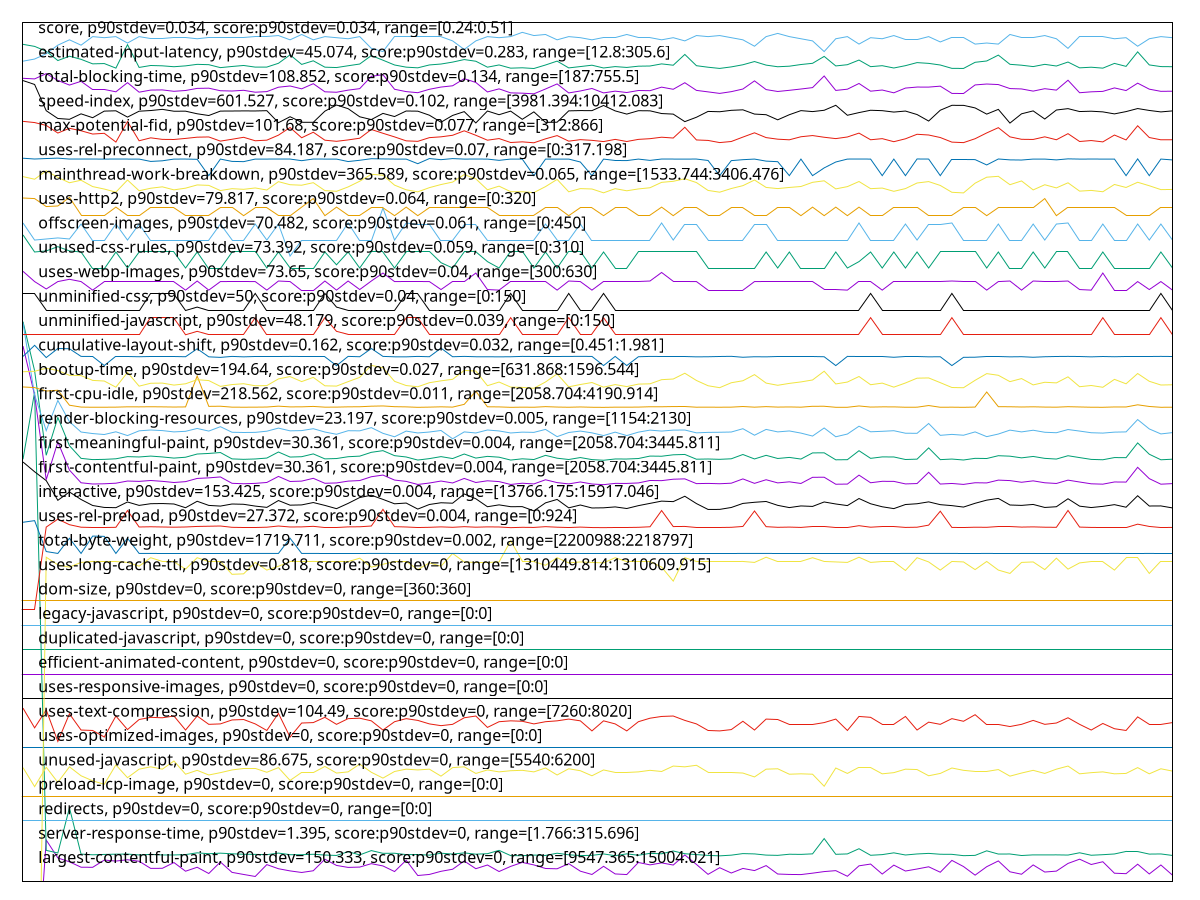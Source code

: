 reset

$largestContentfulPaintP90Stdev150333ScoreP90Stdev0Range954736515004021 <<EOF
0 -0.3502350740587836
1 -5.342064093747572
2 1.6982373022733626
3 0.9662539719505538
4 0.8070791983846348
5 0.585886645550012
6 0.5812450694139706
7 0.8780117713467241
8 0.837013009960522
9 0.8909017411555169
10 0.8300722569865506
11 0.5365175644466156
12 0.5405488652491428
13 0.7758693565659378
14 0.4210529552550746
15 0.5833790977472653
16 0.3274053666812833
17 0.8001281236291291
18 0.3741978730678852
19 0.28865094766856103
20 0.20601476466337232
21 0.6924461377183668
22 0.5233321336412651
23 0.43423838606042864
24 0.36980401968879306
25 0.4404946758960584
26 0.9137444888137587
27 0.6586094024978664
28 0.577453104920906
29 0.5912210712718959
30 0.7306747909839224
31 0.6372497658245742
32 0.4075436785539175
33 0.8711110152762345
34 0.2450865784584373
35 0.2892850921218937
36 0.41750548796222375
37 0.5021976408277986
38 0.8399250425773346
39 0.5246733201300451
40 0.6759732194926826
41 0.4083571639614867
42 0.6191382647794974
43 0.7818663116403854
44 0.6792871564781997
45 0.5334261908755416
46 0.5206691140040647
47 0.7316166535493949
48 0.42335729298376634
49 0.2875005851159891
50 0.62253413090599
51 0.3098757560704932
52 0.28463125887027374
53 0.7798374364565248
54 0.6809128370706716
55 0.7627581135653969
56 0.6745017205119517
57 1.087780047351174
58 0.6986082412974461
59 0.29342928741000307
60 0.5652944333341878
61 0.34756316091656814
62 0.5353847489226631
63 0.4473586606198161
64 0.6520421689933613
65 0.3064166690320711
66 0.2890162742239255
67 0.2837893885634628
68 0.3415555615049115
69 0.4061953958403173
70 0.44516850759940496
71 0.2143786332670956
72 0.6421022933708329
73 0.7144702390782633
74 0.3054197784687638
75 0.6712516495497063
76 0.42881293512759555
77 0.5122168651459162
78 0.602897586638445
79 0.3797564104714404
80 0.8647205422805939
81 0.6128806847211798
82 0.26033959112842453
83 0.6065031139524635
84 0.8427499851624383
85 0.39784959035429424
86 0.29784120390679547
87 0.6789446023533685
88 0.38771037532578134
89 0.4253397201506921
90 0.7402598553660305
91 0.9143786332670949
92 0.6966232336851235
93 0.8096396453177732
94 0.33969344760405207
95 0.32074201158619786
96 0.709010016643866
97 0.30934553905504103
98 0.6768757302660369
99 0.2586377873971024
EOF

$serverResponseTimeP90Stdev1395ScoreP90Stdev0Range1766315696 <<EOF
0 17.301465675255063
1 20.050505965761708
2 1.2754238284627353
3 1.1684205429707761
4 3.0169507176206114
5 1.1230288777451147
6 1.0939782120006916
7 1.1088061559744076
8 1.1193975445270619
9 1.122968355524814
10 1.088047034411205
11 1.1115296558879473
12 1.0870181566660901
13 1.0873812899878954
14 1.1026934117240184
15 1.1748358983226697
16 1.1374331661767247
17 1.1610368320940687
18 1.1353754106864946
19 1.115766211309009
20 1.1112270447864427
21 1.0994252118277708
22 1.1638208542279092
23 1.0991226007262664
24 1.0976700674390454
25 1.115766211309009
26 1.0833263012277363
27 1.067045823966799
28 1.2206512190904373
29 1.0902258343420368
30 1.2662244509770013
31 1.1543793878609716
32 1.1577686321978211
33 1.1017855784195052
34 1.106022133840567
35 1.080300190212692
36 1.1589185543835376
37 1.1233314888466193
38 1.172172920629431
39 1.1193975445270619
40 1.139248832785751
41 1.2761500951063458
42 1.060388379733702
43 1.0566965242953483
44 1.0830842123465327
45 1.0672273906277017
46 1.1580712432993254
47 1.0946439564240011
48 1.0623250907833304
49 1.0714034238284627
50 1.1299889330797162
51 1.055849213211136
52 1.1328334774338578
53 1.0754584125886217
54 1.1534110323361575
55 1.1351333218052913
56 1.2498834514957633
57 1.1374331661767247
58 1.1022092339616114
59 1.0698903683209404
60 1.0507653467058617
61 1.0793318346878782
62 1.1431827771053085
63 1.1303520664015214
64 1.0815106346187098
65 1.0706166349645512
66 1.1169766557150267
67 1.1104402559225313
68 1.1324703441120523
69 1.758391146463773
70 1.114192633581186
71 1.1296863219782118
72 1.3432087151997232
73 1.074247968182604
74 1.1011803562164963
75 1.1740491094587582
76 1.0858077122600724
77 1.1281732664706898
78 1.1515348435068302
79 1.1164319557323186
80 1.1128611447345667
81 1.058391146463773
82 1.0703745460833476
83 1.2570250734912674
84 1.124360366591734
85 1.1271443887255748
86 1.0641407573923567
87 1.090710012104444
88 1.0904679232232404
89 1.09113366764655
90 1.0832052567871346
91 1.1768331315925988
92 1.0755794570292234
93 1.0984568563029566
94 1.1277496109285836
95 1.2306373854400827
96 1.2273086633235342
97 1.122907833304513
98 1.128960055334601
99 1.0672273906277017
EOF

$redirectsP90Stdev0ScoreP90Stdev0Range00 <<EOF
0 2.5
1 2.5
2 2.5
3 2.5
4 2.5
5 2.5
6 2.5
7 2.5
8 2.5
9 2.5
10 2.5
11 2.5
12 2.5
13 2.5
14 2.5
15 2.5
16 2.5
17 2.5
18 2.5
19 2.5
20 2.5
21 2.5
22 2.5
23 2.5
24 2.5
25 2.5
26 2.5
27 2.5
28 2.5
29 2.5
30 2.5
31 2.5
32 2.5
33 2.5
34 2.5
35 2.5
36 2.5
37 2.5
38 2.5
39 2.5
40 2.5
41 2.5
42 2.5
43 2.5
44 2.5
45 2.5
46 2.5
47 2.5
48 2.5
49 2.5
50 2.5
51 2.5
52 2.5
53 2.5
54 2.5
55 2.5
56 2.5
57 2.5
58 2.5
59 2.5
60 2.5
61 2.5
62 2.5
63 2.5
64 2.5
65 2.5
66 2.5
67 2.5
68 2.5
69 2.5
70 2.5
71 2.5
72 2.5
73 2.5
74 2.5
75 2.5
76 2.5
77 2.5
78 2.5
79 2.5
80 2.5
81 2.5
82 2.5
83 2.5
84 2.5
85 2.5
86 2.5
87 2.5
88 2.5
89 2.5
90 2.5
91 2.5
92 2.5
93 2.5
94 2.5
95 2.5
96 2.5
97 2.5
98 2.5
99 2.5
EOF

$preloadLcpImageP90Stdev0ScoreP90Stdev0Range00 <<EOF
0 3.5
1 3.5
2 3.5
3 3.5
4 3.5
5 3.5
6 3.5
7 3.5
8 3.5
9 3.5
10 3.5
11 3.5
12 3.5
13 3.5
14 3.5
15 3.5
16 3.5
17 3.5
18 3.5
19 3.5
20 3.5
21 3.5
22 3.5
23 3.5
24 3.5
25 3.5
26 3.5
27 3.5
28 3.5
29 3.5
30 3.5
31 3.5
32 3.5
33 3.5
34 3.5
35 3.5
36 3.5
37 3.5
38 3.5
39 3.5
40 3.5
41 3.5
42 3.5
43 3.5
44 3.5
45 3.5
46 3.5
47 3.5
48 3.5
49 3.5
50 3.5
51 3.5
52 3.5
53 3.5
54 3.5
55 3.5
56 3.5
57 3.5
58 3.5
59 3.5
60 3.5
61 3.5
62 3.5
63 3.5
64 3.5
65 3.5
66 3.5
67 3.5
68 3.5
69 3.5
70 3.5
71 3.5
72 3.5
73 3.5
74 3.5
75 3.5
76 3.5
77 3.5
78 3.5
79 3.5
80 3.5
81 3.5
82 3.5
83 3.5
84 3.5
85 3.5
86 3.5
87 3.5
88 3.5
89 3.5
90 3.5
91 3.5
92 3.5
93 3.5
94 3.5
95 3.5
96 3.5
97 3.5
98 3.5
99 3.5
EOF

$unusedJavascriptP90Stdev86675ScoreP90Stdev0Range55406200 <<EOF
0 4.665931818181818
1 3.8863863636363636
2 4.6818409090909086
3 4.061386363636364
4 4.697749999999999
5 4.331840909090909
6 4.125022727272727
7 3.9818409090909093
8 4.777295454545454
9 4.252295454545454
10 4.602295454545455
11 4.697749999999999
12 4.602295454545455
13 4.936386363636364
14 4.395477272727273
15 4.554568181818182
16 4.36365909090909
17 4.459113636363636
18 4.570477272727272
19 4.634113636363637
20 4.634113636363637
21 4.4750227272727265
22 4.665931818181818
23 4.1409318181818175
24 4.459113636363636
25 4.459113636363636
26 4.713659090909092
27 4.443204545454545
28 4.490931818181819
29 4.8091136363636355
30 4.4750227272727265
31 4.236386363636363
32 4.50684090909091
33 4.602295454545455
34 4.570477272727272
35 4.602295454545455
36 4.315931818181818
37 4.665931818181818
38 4.697749999999999
39 4.427295454545455
40 4.570477272727272
41 4.490931818181819
42 4.538659090909091
43 4.554568181818182
44 4.490931818181819
45 4.650022727272727
46 4.36365909090909
47 4.618204545454546
48 4.538659090909091
49 4.331840909090909
50 4.570477272727272
51 4.459113636363636
52 4.459113636363636
53 4.490931818181819
54 4.554568181818182
55 4.50684090909091
56 4.729568181818182
57 4.697749999999999
58 4.761386363636364
59 4.459113636363636
60 4.459113636363636
61 4.459113636363636
62 4.443204545454545
63 4.284113636363637
64 4.602295454545455
65 4.618204545454546
66 4.395477272727273
67 4.411386363636364
68 4.395477272727273
69 3.9022954545454542
70 4.650022727272727
71 4.427295454545455
72 4.650022727272727
73 4.650022727272727
74 4.411386363636364
75 4.459113636363636
76 4.602295454545455
77 4.586386363636363
78 4.331840909090909
79 4.427295454545455
80 4.650022727272727
81 4.554568181818182
82 4.52275
83 4.52275
84 4.586386363636363
85 4.315931818181818
86 4.443204545454545
87 4.554568181818182
88 4.427295454545455
89 4.602295454545455
90 4.729568181818182
91 4.411386363636364
92 4.459113636363636
93 4.490931818181819
94 4.411386363636364
95 4.427295454545455
96 4.665931818181818
97 4.411386363636364
98 4.618204545454546
99 4.52275
EOF

$usesOptimizedImagesP90Stdev0ScoreP90Stdev0Range00 <<EOF
0 5.5
1 5.5
2 5.5
3 5.5
4 5.5
5 5.5
6 5.5
7 5.5
8 5.5
9 5.5
10 5.5
11 5.5
12 5.5
13 5.5
14 5.5
15 5.5
16 5.5
17 5.5
18 5.5
19 5.5
20 5.5
21 5.5
22 5.5
23 5.5
24 5.5
25 5.5
26 5.5
27 5.5
28 5.5
29 5.5
30 5.5
31 5.5
32 5.5
33 5.5
34 5.5
35 5.5
36 5.5
37 5.5
38 5.5
39 5.5
40 5.5
41 5.5
42 5.5
43 5.5
44 5.5
45 5.5
46 5.5
47 5.5
48 5.5
49 5.5
50 5.5
51 5.5
52 5.5
53 5.5
54 5.5
55 5.5
56 5.5
57 5.5
58 5.5
59 5.5
60 5.5
61 5.5
62 5.5
63 5.5
64 5.5
65 5.5
66 5.5
67 5.5
68 5.5
69 5.5
70 5.5
71 5.5
72 5.5
73 5.5
74 5.5
75 5.5
76 5.5
77 5.5
78 5.5
79 5.5
80 5.5
81 5.5
82 5.5
83 5.5
84 5.5
85 5.5
86 5.5
87 5.5
88 5.5
89 5.5
90 5.5
91 5.5
92 5.5
93 5.5
94 5.5
95 5.5
96 5.5
97 5.5
98 5.5
99 5.5
EOF

$usesTextCompressionP90Stdev10449ScoreP90Stdev0Range72608020 <<EOF
0 7.102717948717949
1 6.29502564102564
2 7.030923076923077
3 5.738615384615384
4 6.8693846153846145
5 6.205282051282051
6 6.187333333333333
7 5.918102564102565
8 6.779641025641025
9 6.223230769230769
10 6.636051282051282
11 6.7257948717948715
12 6.707846153846154
13 6.779641025641025
14 6.205282051282051
15 6.779641025641025
16 6.438615384615385
17 6.456564102564103
18 6.618102564102564
19 6.636051282051282
20 6.456564102564103
21 6.187333333333333
22 6.887333333333332
23 5.918102564102565
24 6.492461538461539
25 6.510410256410257
26 6.7257948717948715
27 6.438615384615385
28 6.671948717948718
29 6.689897435897436
30 6.582205128205128
31 6.205282051282051
32 6.546307692307693
33 6.671948717948718
34 6.600153846153846
35 6.456564102564103
36 6.38476923076923
37 6.438615384615385
38 6.707846153846154
39 6.779641025641025
40 6.312974358974358
41 6.546307692307693
42 6.582205128205128
43 6.5642564102564105
44 6.456564102564103
45 6.546307692307693
46 6.582205128205128
47 6.654
48 6.582205128205128
49 6.169384615384615
50 6.582205128205128
51 6.456564102564103
52 6.169384615384615
53 6.546307692307693
54 6.689897435897436
55 6.761692307692307
56 6.779641025641025
57 6.600153846153846
58 6.456564102564103
59 6.187333333333333
60 6.169384615384615
61 6.223230769230769
62 6.5642564102564105
63 6.205282051282051
64 6.654
65 6.636051282051282
66 6.438615384615385
67 6.438615384615385
68 6.438615384615385
69 6.510410256410257
70 6.654
71 6.187333333333333
72 6.761692307692307
73 6.7257948717948715
74 6.438615384615385
75 6.438615384615385
76 6.761692307692307
77 6.205282051282051
78 6.528358974358975
79 6.438615384615385
80 6.671948717948718
81 6.5642564102564105
82 6.833487179487179
83 6.438615384615385
84 6.438615384615385
85 6.348871794871794
86 6.438615384615385
87 6.600153846153846
88 6.438615384615385
89 6.492461538461539
90 6.707846153846154
91 6.438615384615385
92 6.205282051282051
93 6.474512820512821
94 6.259128205128205
95 6.187333333333333
96 6.743743589743589
97 6.438615384615385
98 6.438615384615385
99 6.510410256410257
EOF

$usesResponsiveImagesP90Stdev0ScoreP90Stdev0Range00 <<EOF
0 7.5
1 7.5
2 7.5
3 7.5
4 7.5
5 7.5
6 7.5
7 7.5
8 7.5
9 7.5
10 7.5
11 7.5
12 7.5
13 7.5
14 7.5
15 7.5
16 7.5
17 7.5
18 7.5
19 7.5
20 7.5
21 7.5
22 7.5
23 7.5
24 7.5
25 7.5
26 7.5
27 7.5
28 7.5
29 7.5
30 7.5
31 7.5
32 7.5
33 7.5
34 7.5
35 7.5
36 7.5
37 7.5
38 7.5
39 7.5
40 7.5
41 7.5
42 7.5
43 7.5
44 7.5
45 7.5
46 7.5
47 7.5
48 7.5
49 7.5
50 7.5
51 7.5
52 7.5
53 7.5
54 7.5
55 7.5
56 7.5
57 7.5
58 7.5
59 7.5
60 7.5
61 7.5
62 7.5
63 7.5
64 7.5
65 7.5
66 7.5
67 7.5
68 7.5
69 7.5
70 7.5
71 7.5
72 7.5
73 7.5
74 7.5
75 7.5
76 7.5
77 7.5
78 7.5
79 7.5
80 7.5
81 7.5
82 7.5
83 7.5
84 7.5
85 7.5
86 7.5
87 7.5
88 7.5
89 7.5
90 7.5
91 7.5
92 7.5
93 7.5
94 7.5
95 7.5
96 7.5
97 7.5
98 7.5
99 7.5
EOF

$efficientAnimatedContentP90Stdev0ScoreP90Stdev0Range00 <<EOF
0 8.5
1 8.5
2 8.5
3 8.5
4 8.5
5 8.5
6 8.5
7 8.5
8 8.5
9 8.5
10 8.5
11 8.5
12 8.5
13 8.5
14 8.5
15 8.5
16 8.5
17 8.5
18 8.5
19 8.5
20 8.5
21 8.5
22 8.5
23 8.5
24 8.5
25 8.5
26 8.5
27 8.5
28 8.5
29 8.5
30 8.5
31 8.5
32 8.5
33 8.5
34 8.5
35 8.5
36 8.5
37 8.5
38 8.5
39 8.5
40 8.5
41 8.5
42 8.5
43 8.5
44 8.5
45 8.5
46 8.5
47 8.5
48 8.5
49 8.5
50 8.5
51 8.5
52 8.5
53 8.5
54 8.5
55 8.5
56 8.5
57 8.5
58 8.5
59 8.5
60 8.5
61 8.5
62 8.5
63 8.5
64 8.5
65 8.5
66 8.5
67 8.5
68 8.5
69 8.5
70 8.5
71 8.5
72 8.5
73 8.5
74 8.5
75 8.5
76 8.5
77 8.5
78 8.5
79 8.5
80 8.5
81 8.5
82 8.5
83 8.5
84 8.5
85 8.5
86 8.5
87 8.5
88 8.5
89 8.5
90 8.5
91 8.5
92 8.5
93 8.5
94 8.5
95 8.5
96 8.5
97 8.5
98 8.5
99 8.5
EOF

$duplicatedJavascriptP90Stdev0ScoreP90Stdev0Range00 <<EOF
0 9.5
1 9.5
2 9.5
3 9.5
4 9.5
5 9.5
6 9.5
7 9.5
8 9.5
9 9.5
10 9.5
11 9.5
12 9.5
13 9.5
14 9.5
15 9.5
16 9.5
17 9.5
18 9.5
19 9.5
20 9.5
21 9.5
22 9.5
23 9.5
24 9.5
25 9.5
26 9.5
27 9.5
28 9.5
29 9.5
30 9.5
31 9.5
32 9.5
33 9.5
34 9.5
35 9.5
36 9.5
37 9.5
38 9.5
39 9.5
40 9.5
41 9.5
42 9.5
43 9.5
44 9.5
45 9.5
46 9.5
47 9.5
48 9.5
49 9.5
50 9.5
51 9.5
52 9.5
53 9.5
54 9.5
55 9.5
56 9.5
57 9.5
58 9.5
59 9.5
60 9.5
61 9.5
62 9.5
63 9.5
64 9.5
65 9.5
66 9.5
67 9.5
68 9.5
69 9.5
70 9.5
71 9.5
72 9.5
73 9.5
74 9.5
75 9.5
76 9.5
77 9.5
78 9.5
79 9.5
80 9.5
81 9.5
82 9.5
83 9.5
84 9.5
85 9.5
86 9.5
87 9.5
88 9.5
89 9.5
90 9.5
91 9.5
92 9.5
93 9.5
94 9.5
95 9.5
96 9.5
97 9.5
98 9.5
99 9.5
EOF

$legacyJavascriptP90Stdev0ScoreP90Stdev0Range00 <<EOF
0 10.5
1 10.5
2 10.5
3 10.5
4 10.5
5 10.5
6 10.5
7 10.5
8 10.5
9 10.5
10 10.5
11 10.5
12 10.5
13 10.5
14 10.5
15 10.5
16 10.5
17 10.5
18 10.5
19 10.5
20 10.5
21 10.5
22 10.5
23 10.5
24 10.5
25 10.5
26 10.5
27 10.5
28 10.5
29 10.5
30 10.5
31 10.5
32 10.5
33 10.5
34 10.5
35 10.5
36 10.5
37 10.5
38 10.5
39 10.5
40 10.5
41 10.5
42 10.5
43 10.5
44 10.5
45 10.5
46 10.5
47 10.5
48 10.5
49 10.5
50 10.5
51 10.5
52 10.5
53 10.5
54 10.5
55 10.5
56 10.5
57 10.5
58 10.5
59 10.5
60 10.5
61 10.5
62 10.5
63 10.5
64 10.5
65 10.5
66 10.5
67 10.5
68 10.5
69 10.5
70 10.5
71 10.5
72 10.5
73 10.5
74 10.5
75 10.5
76 10.5
77 10.5
78 10.5
79 10.5
80 10.5
81 10.5
82 10.5
83 10.5
84 10.5
85 10.5
86 10.5
87 10.5
88 10.5
89 10.5
90 10.5
91 10.5
92 10.5
93 10.5
94 10.5
95 10.5
96 10.5
97 10.5
98 10.5
99 10.5
EOF

$domSizeP90Stdev0ScoreP90Stdev0Range360360 <<EOF
0 11.5
1 11.5
2 11.5
3 11.5
4 11.5
5 11.5
6 11.5
7 11.5
8 11.5
9 11.5
10 11.5
11 11.5
12 11.5
13 11.5
14 11.5
15 11.5
16 11.5
17 11.5
18 11.5
19 11.5
20 11.5
21 11.5
22 11.5
23 11.5
24 11.5
25 11.5
26 11.5
27 11.5
28 11.5
29 11.5
30 11.5
31 11.5
32 11.5
33 11.5
34 11.5
35 11.5
36 11.5
37 11.5
38 11.5
39 11.5
40 11.5
41 11.5
42 11.5
43 11.5
44 11.5
45 11.5
46 11.5
47 11.5
48 11.5
49 11.5
50 11.5
51 11.5
52 11.5
53 11.5
54 11.5
55 11.5
56 11.5
57 11.5
58 11.5
59 11.5
60 11.5
61 11.5
62 11.5
63 11.5
64 11.5
65 11.5
66 11.5
67 11.5
68 11.5
69 11.5
70 11.5
71 11.5
72 11.5
73 11.5
74 11.5
75 11.5
76 11.5
77 11.5
78 11.5
79 11.5
80 11.5
81 11.5
82 11.5
83 11.5
84 11.5
85 11.5
86 11.5
87 11.5
88 11.5
89 11.5
90 11.5
91 11.5
92 11.5
93 11.5
94 11.5
95 11.5
96 11.5
97 11.5
98 11.5
99 11.5
EOF

$usesLongCacheTtlP90Stdev0818ScoreP90Stdev0Range13104498141310609915 <<EOF
0 -11.52988943370292
1 -17.46768055629218
2 13.284847533388529
3 12.970779648225289
4 12.879341005929746
5 13.072307063412154
6 13.111455888458295
7 13.091881475935224
8 13.091881475935224
9 13.072307063412154
10 12.91848983100499
11 13.265273120836355
12 13.091881475935224
13 13.091881475935224
14 12.797388003324158
15 13.265273120836355
16 13.091881475935224
17 13.091881475935224
18 12.584847533376887
19 12.604421945899958
20 13.072307063412154
21 12.758239178278018
22 12.915273120859638
23 13.091881475935224
24 13.091881475935224
25 13.111455888458295
26 13.091881475935224
27 13.091881475935224
28 13.091881475935224
29 13.245698708313284
30 12.879341005929746
31 12.996787481126375
32 13.091881475935224
33 13.091881475935224
34 12.777813590801088
35 13.052732650889084
36 12.91848983100499
37 13.438664765737485
38 13.09188147590612
39 13.072307063412154
40 13.072307063412154
41 13.091881475935224
42 13.958839700440876
43 13.091881475935224
44 13.091881475935224
45 12.954421945905779
46 13.265273120836355
47 13.052732650889084
48 13.091881475935224
49 13.072307063412154
50 13.052732650889084
51 13.265273120836355
52 13.091881475935224
53 13.091881475935224
54 13.111455888458295
55 12.879341005929746
56 12.30671176314354
57 13.265273120836355
58 13.091881475935224
59 13.091881475935224
60 13.091881475935224
61 13.091881475935224
62 13.111455888458295
63 13.072307063412154
64 13.284847533388529
65 13.091881475935224
66 13.091881475935224
67 13.091881475935224
68 13.265273120836355
69 13.111455888458295
70 13.091881475935224
71 13.072307063412154
72 13.284847533388529
73 13.072307063412154
74 13.091881475935224
75 13.091881475935224
76 12.7418814759003
77 13.265273120836355
78 13.091881475935224
79 12.758239178278018
80 13.111455888458295
81 13.091881475935224
82 12.777813590801088
83 13.111455888458295
84 12.75823917821981
85 12.620779648277676
86 13.072307063412154
87 13.091881475935224
88 12.777813590801088
89 13.245698708313284
90 12.797388003324158
91 13.052732650889084
92 13.091881475935224
93 13.091881475935224
94 12.758239178278018
95 13.265273120836355
96 13.265273120836355
97 12.620779648277676
98 13.091881475935224
99 13.091881475935224
EOF

$totalByteWeightP90Stdev1719711ScoreP90Stdev0002Range22009882218797 <<EOF
0 14.71713452624769
1 14.783686213215475
2 13.517845963134619
3 13.440277783766277
4 14.062332327260947
5 13.440202328338898
6 14.151294276166851
7 14.140051417484074
8 13.440277783766277
9 14.06248323811576
10 13.440202328338898
11 13.440353239193684
12 13.440277783766277
13 13.440277783766277
14 13.440202328338898
15 13.440353239193684
16 13.440277783766277
17 13.440277783766277
18 13.439975962056678
19 13.440051417484085
20 13.440202328338898
21 13.440051417484085
22 13.440126872911492
23 14.062558693543167
24 13.440277783766277
25 13.440353239193684
26 13.440277783766277
27 13.440277783766277
28 13.440277783766277
29 13.440277783766277
30 13.440051417484085
31 13.440504150048497
32 13.440277783766277
33 13.440277783766277
34 13.440126872911492
35 13.440126872911492
36 13.440202328338898
37 13.44042869462109
38 13.440277783766277
39 13.440202328338898
40 13.440202328338898
41 13.440277783766277
42 13.440655060903282
43 13.440277783766277
44 13.440277783766277
45 13.440277783766277
46 13.440353239193684
47 13.440126872911492
48 13.440277783766277
49 13.440202328338898
50 13.440126872911492
51 13.440353239193684
52 13.440277783766277
53 13.440277783766277
54 13.440353239193684
55 13.440051417484085
56 13.439900506629272
57 13.440353239193684
58 13.440277783766277
59 13.440277783766277
60 13.440277783766277
61 13.440277783766277
62 13.440353239193684
63 13.440202328338898
64 13.44042869462109
65 13.440277783766277
66 13.440277783766277
67 13.440277783766277
68 13.440353239193684
69 13.440353239193684
70 13.440277783766277
71 13.440202328338898
72 13.44042869462109
73 13.440202328338898
74 13.440277783766277
75 13.440277783766277
76 13.440051417484085
77 13.440353239193684
78 13.440277783766277
79 13.440051417484085
80 13.440353239193684
81 13.440277783766277
82 13.440126872911492
83 13.440353239193684
84 13.440051417484085
85 13.440051417484085
86 13.440202328338898
87 13.440277783766277
88 13.440126872911492
89 13.440277783766277
90 13.440202328338898
91 13.440126872911492
92 13.440277783766277
93 13.440277783766277
94 13.440051417484085
95 13.440353239193684
96 13.440353239193684
97 13.440051417484085
98 13.440277783766277
99 13.440277783766277
EOF

$usesRelPreloadP90Stdev27372ScoreP90Stdev0004Range0924 <<EOF
0 11.12635668789809
1 11.12635668789809
2 14.51935031847134
3 14.844828025477707
4 14.61743949044586
5 14.514891719745224
6 14.505974522292995
7 14.505974522292995
8 14.510433121019108
9 15.197057324840765
10 14.523808917197453
11 14.532726114649682
12 14.523808917197453
13 14.514891719745224
14 14.523808917197453
15 14.546101910828027
16 14.555019108280256
17 14.563936305732485
18 14.510433121019108
19 14.505974522292995
20 14.505974522292995
21 14.514891719745224
22 14.563936305732485
23 14.523808917197453
24 14.528267515923567
25 14.550560509554142
26 14.510433121019108
27 14.510433121019108
28 14.528267515923567
29 14.532726114649682
30 14.563936305732485
31 15.246101910828026
32 14.537184713375797
33 14.523808917197453
34 14.50151592356688
35 14.510433121019108
36 14.528267515923567
37 14.510433121019108
38 14.537184713375797
39 14.514891719745224
40 14.528267515923567
41 14.523808917197453
42 14.497057324840764
43 14.510433121019108
44 14.505974522292995
45 14.537184713375797
46 14.514891719745224
47 14.50151592356688
48 14.51935031847134
49 14.50151592356688
50 14.497057324840764
51 14.505974522292995
52 14.505974522292995
53 14.510433121019108
54 14.532726114649682
55 15.197057324840765
56 14.541643312101911
57 14.546101910828027
58 14.505974522292995
59 14.505974522292995
60 14.505974522292995
61 14.510433121019108
62 14.546101910828027
63 15.179222929936307
64 14.537184713375797
65 14.510433121019108
66 14.51935031847134
67 14.505974522292995
68 14.55947770700637
69 14.55947770700637
70 14.50151592356688
71 14.50151592356688
72 14.57731210191083
73 14.514891719745224
74 14.523808917197453
75 14.523808917197453
76 14.505974522292995
77 14.514891719745224
78 14.599605095541403
79 15.170305732484078
80 14.505974522292995
81 14.50151592356688
82 14.514891719745224
83 14.510433121019108
84 14.532726114649682
85 14.532726114649682
86 14.51935031847134
87 14.528267515923567
88 14.514891719745224
89 14.510433121019108
90 15.20151592356688
91 14.51935031847134
92 14.505974522292995
93 14.50151592356688
94 14.51935031847134
95 14.51935031847134
96 14.639732484076434
97 14.546101910828027
98 14.50151592356688
99 14.505974522292995
EOF

$interactiveP90Stdev153425ScoreP90Stdev0004Range1376617515917046 <<EOF
0 17.18559320335933
1 16.78626135806483
2 16.423983142674203
3 15.61713257887504
4 15.957484960834265
5 15.650579609546059
6 15.404285045675085
7 15.3246047546099
8 15.314688817501157
9 15.548161313716227
10 15.408217444296621
11 15.477525213681187
12 15.484578305018713
13 15.46583273904866
14 15.312834088124088
15 15.577650347242312
16 15.408173135579759
17 15.379737923447786
18 15.465485529985848
19 15.45370322780758
20 15.380038124313078
21 15.327096189078013
22 15.60824989125615
23 15.41767167712882
24 15.42799346719034
25 15.525400037566671
26 15.40785813411366
27 15.27447865694854
28 15.490310047121234
29 15.73060292082477
30 15.82554830953336
31 15.654727501191832
32 15.473923734153024
33 15.50469781355366
34 15.257484960834265
35 15.44566389517771
36 15.51652246965246
37 15.498287943294953
38 15.877026474657795
39 15.680736997246665
40 15.353705156008047
41 15.43018470079316
42 15.355181958094226
43 15.357362952287682
44 15.183443326331979
45 15.511906357742362
46 15.652913264024505
47 15.307837721784614
48 15.424446908130564
49 15.302572058979004
50 15.309429949939934
51 15.346472875006738
52 15.28065581335818
53 15.398059019357143
54 15.490999810969868
55 15.583440267807102
56 15.562722219252354
57 15.783260014308588
58 15.482761740712899
59 15.242097455706249
60 15.244748252618201
61 15.322588056393888
62 15.489254922529566
63 15.535840511691212
64 15.5685731108456
65 15.410357015424946
66 15.318559500409911
67 15.386124522321586
68 15.366421059606001
69 15.548945093959885
70 15.465996104170701
71 15.400552780963748
72 15.690032053806103
73 15.475009576972774
74 15.351867740541355
75 15.276620555215354
76 15.444295305031345
77 15.475943224935229
78 15.552932878477497
79 15.438431474548093
80 15.399082494865342
81 15.33961060902545
82 15.494961066108692
83 15.623884538491872
84 15.694755214086777
85 15.424518583996074
86 15.408602818430678
87 15.447209115135518
88 15.323866120852966
89 15.353361204939125
90 15.680435865525977
91 15.377181794529637
92 15.320155731243434
93 15.3685341478983
94 15.438888198748272
95 15.333555208501641
96 15.803908248708609
97 15.382922379758423
98 15.386676519571573
99 15.304510844598353
EOF

$firstContentfulPaintP90Stdev30361ScoreP90Stdev0004Range20587043445811 <<EOF
0 21.935538012309763
1 19.924508349000742
2 16.461016294791012
3 18.0081635587199
4 16.85480147337027
5 16.335190064180345
6 16.284670042543237
7 16.294123997894765
8 16.317700553793074
9 16.4062042306399
10 16.39226788468005
11 16.428380807005745
12 16.394294170845455
13 16.346361245888218
14 16.381641139457024
15 16.51298951155685
16 16.5367899823102
17 16.574162886215113
18 16.313332781392084
19 16.294916091577605
20 16.310338380725426
21 16.347779646204003
22 16.59552690136109
23 16.38825010716218
24 16.40298468706598
25 16.51807774126109
26 16.314188324439698
27 16.328102156108827
28 16.402511886960717
29 16.426377035131065
30 16.58260369848394
31 16.651171994269088
32 16.445941953772603
33 16.39186262744697
34 16.265895170830834
35 16.324792555371996
36 16.406586973582257
37 16.327291641642667
38 16.513155298606748
39 16.34649633163258
40 16.416515775792753
41 16.38332971126153
42 16.265422370725574
43 16.316845010745457
44 16.287455264981503
45 16.4584824137074
46 16.342106044940863
47 16.288274375813216
48 16.36813256502098
49 16.28461273343957
50 16.25740728322685
51 16.309820552038712
52 16.308553611496908
53 16.328417356179003
54 16.42903372143682
55 16.422346977090974
56 16.48083910439906
57 16.49520322188272
58 16.30020694989839
59 16.309482837677812
60 16.29548959196503
61 16.317860200581862
62 16.493312021461676
63 16.311171409482313
64 16.45931544246429
65 16.329925813657695
66 16.374214902998492
67 16.30700626569787
68 16.558876706188506
69 16.562520951155683
70 16.27568888729697
71 16.281655174339555
72 16.648638113185477
73 16.335779529246643
74 16.394806473297173
75 16.392335427552226
76 16.288556827824152
77 16.302984394672592
78 16.76368613879914
79 16.28311676115846
80 16.306893694244234
81 16.268236657066417
82 16.33652250084063
83 16.32886764199354
84 16.4439156676072
85 16.42482354907092
86 16.355907305156357
87 16.41340880367246
88 16.335194157687752
89 16.306465922720427
90 16.443105153141033
91 16.366826736158828
92 16.292844776830748
93 16.278120430695456
94 16.367704793497172
95 16.363456142161667
96 16.968236657066416
97 16.504790420900278
98 16.277131848657184
99 16.30113003581819
EOF

$firstMeaningfulPaintP90Stdev30361ScoreP90Stdev0004Range20587043445811 <<EOF
0 22.935538012309763
1 20.924508349000742
2 17.461016294791012
3 19.0081635587199
4 17.85480147337027
5 17.335190064180345
6 17.284670042543237
7 17.294123997894765
8 17.317700553793074
9 17.4062042306399
10 17.39226788468005
11 17.428380807005745
12 17.394294170845455
13 17.346361245888218
14 17.381641139457024
15 17.51298951155685
16 17.5367899823102
17 17.574162886215113
18 17.313332781392084
19 17.294916091577605
20 17.310338380725426
21 17.347779646204003
22 17.59552690136109
23 17.38825010716218
24 17.40298468706598
25 17.51807774126109
26 17.314188324439698
27 17.328102156108827
28 17.402511886960717
29 17.426377035131065
30 17.58260369848394
31 17.651171994269088
32 17.445941953772603
33 17.39186262744697
34 17.265895170830834
35 17.324792555371996
36 17.406586973582257
37 17.327291641642667
38 17.513155298606748
39 17.34649633163258
40 17.416515775792753
41 17.38332971126153
42 17.265422370725574
43 17.316845010745457
44 17.287455264981503
45 17.4584824137074
46 17.342106044940863
47 17.288274375813216
48 17.36813256502098
49 17.28461273343957
50 17.25740728322685
51 17.309820552038712
52 17.308553611496908
53 17.328417356179003
54 17.42903372143682
55 17.422346977090974
56 17.48083910439906
57 17.49520322188272
58 17.30020694989839
59 17.309482837677812
60 17.29548959196503
61 17.317860200581862
62 17.493312021461676
63 17.311171409482313
64 17.45931544246429
65 17.329925813657695
66 17.374214902998492
67 17.30700626569787
68 17.558876706188506
69 17.562520951155683
70 17.27568888729697
71 17.281655174339555
72 17.648638113185477
73 17.335779529246643
74 17.394806473297173
75 17.392335427552226
76 17.288556827824152
77 17.302984394672592
78 17.76368613879914
79 17.28311676115846
80 17.306893694244234
81 17.268236657066417
82 17.33652250084063
83 17.32886764199354
84 17.4439156676072
85 17.42482354907092
86 17.355907305156357
87 17.41340880367246
88 17.335194157687752
89 17.306465922720427
90 17.443105153141033
91 17.366826736158828
92 17.292844776830748
93 17.278120430695456
94 17.367704793497172
95 17.363456142161667
96 17.968236657066416
97 17.504790420900278
98 17.277131848657184
99 17.30113003581819
EOF

$renderBlockingResourcesP90Stdev23197ScoreP90Stdev0005Range11542130 <<EOF
0 22.881708333333332
1 19.931013888888888
2 18.472680555555556
3 19.70740277777778
4 18.837263888888888
5 18.414347222222222
6 18.351152777777777
7 18.31226388888889
8 18.424069444444445
9 18.26851388888889
10 18.462958333333333
11 18.496986111111113
12 18.472680555555556
13 18.419208333333334
14 18.443513888888887
15 18.560180555555554
16 18.45323611111111
17 18.633097222222222
18 18.404625
19 18.39490277777778
20 18.399763888888888
21 18.448375
22 18.57476388888889
23 18.462958333333333
24 18.472680555555556
25 18.55045833333333
26 18.414347222222222
27 18.321986111111112
28 18.467819444444444
29 18.462958333333333
30 18.594208333333334
31 18.360875
32 18.21990277777778
33 18.45323611111111
34 18.375458333333334
35 18.414347222222222
36 18.477541666666667
37 18.13726388888889
38 18.419208333333334
39 18.375458333333334
40 18.496986111111113
41 18.45809722222222
42 18.375458333333334
43 18.40948611111111
44 18.399763888888888
45 18.521291666666666
46 18.224763888888887
47 18.39490277777778
48 18.45323611111111
49 18.380319444444446
50 18.26851388888889
51 18.40948611111111
52 18.26851388888889
53 18.40948611111111
54 18.492125
55 18.45323611111111
56 18.492125
57 18.496986111111113
58 18.380319444444446
59 18.399763888888888
60 18.404625
61 18.414347222222222
62 18.55045833333333
63 18.283097222222224
64 18.521291666666666
65 18.419208333333334
66 18.45809722222222
67 18.370597222222223
68 18.249069444444444
69 18.579625
70 18.21990277777778
71 18.33170833333333
72 18.652541666666668
73 18.424069444444445
74 18.443513888888887
75 18.467819444444444
76 18.36573611111111
77 18.360875
78 18.764347222222224
79 18.278236111111113
80 18.317125
81 18.283097222222224
82 18.419208333333334
83 18.224763888888887
84 18.33170833333333
85 18.492125
86 18.419208333333334
87 18.48726388888889
88 18.404625
89 18.385180555555557
90 18.516430555555555
91 18.45323611111111
92 18.385180555555557
93 18.370597222222223
94 18.40948611111111
95 18.419208333333334
96 18.92476388888889
97 18.540736111111112
98 18.336569444444443
99 18.39004166666667
EOF

$firstCpuIdleP90Stdev218562ScoreP90Stdev0011Range20587044190914 <<EOF
0 20.261007673432655
1 20.2343265518021
2 20.09368115991396
3 20.126332382592896
4 19.512721146478164
5 19.4361932230622
6 19.428752677534447
7 19.430145047983448
8 19.433617382948167
9 19.446652128690808
10 19.444599595591164
11 19.449918275868754
12 19.44489802528255
13 19.437838505138547
14 19.443034497654118
15 20.710221830110395
16 19.465884686379678
17 19.471388935665363
18 19.43297410116896
19 19.430261706862808
20 19.4325330884028
21 19.438047405922518
22 19.47453540952262
23 19.44400786075865
24 19.44617795707005
25 19.463128763540762
26 19.433100104816432
27 19.435149322030615
28 19.446108323475393
29 19.449623162062828
30 19.47263209126867
31 19.48273077115869
32 19.452504666527428
33 19.44453990965289
34 19.42598753050507
35 19.434661886868017
36 19.446708498743625
37 19.43502995015406
38 19.548132994524483
39 20.086529096421213
40 19.448170804231417
41 19.443283189063607
42 19.425917896910413
43 19.433491379300694
44 19.42916288271024
45 19.454351614728562
46 19.437211802786635
47 19.429283520652152
48 19.441044966378215
49 19.42874423709873
50 19.42473744168671
51 19.43245682303722
52 19.432270229119073
53 19.435195744427052
54 19.450014436547086
55 19.449029618565515
56 19.457644288990185
57 19.459759823913565
58 19.43104093994587
59 19.432407084755326
60 19.430346171508795
61 19.433640895590518
62 19.45948128953494
63 19.432655776164815
64 19.454474302490574
65 19.43541790875286
66 19.441940767907397
67 19.43204233735474
68 19.469137600160195
69 19.469674321438493
70 19.427429940680103
71 19.42830865032696
72 19.48235758332239
73 19.43628003897242
74 19.44497347674897
75 19.444609543247545
76 19.42932511994247
77 19.431449999633962
78 19.499301758022185
79 19.42852391158213
80 19.43202575792744
81 19.426332382592893
82 19.436389463192597
83 20.054187758310707
84 19.452206236836044
85 19.449394365966096
86 19.43924444057352
87 19.447713212037957
88 19.436193825950465
89 19.431962756103708
90 19.45208686495949
91 19.440852645021543
92 19.4299566454005
93 19.427788056309765
94 19.440981964554478
95 19.44035622682379
96 19.52942778320138
97 19.461171818375604
98 19.427642458793663
99 19.431176891249724
EOF

$bootupTimeP90Stdev19464ScoreP90Stdev0027Range6318681596544 <<EOF
0 20.88357071670495
1 20.90266987191965
2 21.028036789037255
3 20.93058671701639
4 20.739272044224705
5 20.72554914937517
6 20.52928644839802
7 20.50318375053529
8 20.25152727060381
9 20.855930276015105
10 20.293283801144547
11 20.412320668042202
12 20.418825904153852
13 20.33670654416631
14 20.390515864055747
15 20.559145910382686
16 20.521948106045862
17 20.284030093043175
18 20.3583945575583
19 20.393544633472185
20 20.309875851598086
21 20.31550905127107
22 20.590726087125784
23 20.686046677307587
24 20.48065484486316
25 20.653177911005567
26 20.3078670533733
27 20.295837622143498
28 20.478354070152218
29 20.653516603729514
30 21.14605757776307
31 21.04595246622805
32 20.49060151049169
33 20.318619574103632
34 20.269201580566044
35 20.4341877603457
36 20.51125398061276
37 20.573075135282437
38 20.938524584420136
39 20.911320161949625
40 20.311880756803053
41 20.462135749600964
42 20.254848016506404
43 20.242487678592283
44 20.207181881885777
45 20.464603924163974
46 20.795171915755052
47 20.265425351345037
48 20.360465644100127
49 20.442374781017637
50 20.252239693230038
51 20.35719161443532
52 20.275975435044966
53 20.377119982870713
54 20.38923116751664
55 20.559212091719548
56 20.585953244832016
57 20.82264495659283
58 20.526207069723984
59 20.310366372094833
60 20.230905944641258
61 20.432988710242537
62 20.514629228792774
63 20.766048234515512
64 20.418857048312375
65 20.329259197259315
66 20.406687468369213
67 20.46676455016156
68 20.54682450266672
69 20.90515361856192
70 20.383625218982363
71 20.461431113014367
72 20.689153307120332
73 20.352212442091332
74 20.418553392766768
75 20.25259785105306
76 20.422983649316777
77 20.620367540000778
78 20.630314205629308
79 20.43711920426675
80 20.238524584420134
81 20.22895554171371
82 20.5333819052439
83 20.806788686884417
84 20.739174718729316
85 20.478408572429636
86 20.603950675438938
87 20.344543193054854
88 20.452687390508817
89 20.42700124576634
90 20.675173472962978
91 20.270361700471057
92 20.32074516292288
93 20.247435706777747
94 20.571704792307393
95 20.38956207420096
96 20.810755674076383
97 20.49281663876669
98 20.340245299178573
99 20.349899988320942
EOF

$cumulativeLayoutShiftP90Stdev0162ScoreP90Stdev0032Range04511981 <<EOF
0 21.51275544375059
1 21.96606030514343
2 21.46450020185761
3 21.836478577304838
4 21.824833071394885
5 21.51275544375059
6 21.50868828627658
7 21.137175737718046
8 21.51275544375059
9 21.51275544375059
10 21.498454175760834
11 21.497737058465567
12 21.497737058465567
13 21.497737058465567
14 21.498434218878778
15 21.824833071394885
16 21.494387018286826
17 21.472430456647167
18 21.51205828333738
19 21.49436706140477
20 21.50868828627658
21 21.498434218878778
22 21.498434218878778
23 21.51275544375059
24 21.498434218878778
25 21.498434218878778
26 21.498434218878778
27 21.132411419830827
28 21.512767417879825
29 21.498434218878778
30 21.83651849106895
31 21.51275544375059
32 21.496059405003244
33 21.494387018286826
34 21.51205828333738
35 21.498434218878778
36 21.850787828047412
37 21.498434218878778
38 21.512767417879825
39 21.49844619300801
40 21.497737058465567
41 21.494387018286826
42 21.497737058465567
43 21.51275544375059
44 21.498434218878778
45 21.498434218878778
46 21.498434218878778
47 21.51205828333738
48 21.51275544375059
49 21.51205828333738
50 21.136478577304835
51 21.51205828333738
52 21.136478577304835
53 21.498434218878778
54 21.51205828333738
55 21.498454175760834
56 21.49844619300801
57 21.498434218878778
58 21.49366990099156
59 21.497737058465567
60 21.50868828627658
61 21.515142286844664
62 21.477194774534382
63 21.498434218878778
64 21.49366990099156
65 21.498434218878778
66 21.498454175760834
67 21.498434218878778
68 21.498454175760834
69 21.497737058465567
70 21.136478577304835
71 21.51275544375059
72 21.498454175760834
73 21.498434218878778
74 21.50868828627658
75 21.476497614121175
76 21.497737058465567
77 21.497737058465567
78 21.49436706140477
79 21.498434218878778
80 21.136478577304835
81 21.474510961601663
82 21.479569643499225
83 21.51277540063265
84 21.51275544375059
85 21.49436706140477
86 21.500057433708765
87 21.477214731416442
88 21.498434218878778
89 21.50868828627658
90 21.51275544375059
91 21.507991125863374
92 21.49366990099156
93 21.507991125863374
94 21.498434218878778
95 21.50868828627658
96 21.494387018286826
97 21.494387018286826
98 21.51277540063265
99 21.507991125863374
EOF

$unminifiedJavascriptP90Stdev48179ScoreP90Stdev0039Range0150 <<EOF
0 22.3992
1 22.3992
2 22.3992
3 22.3992
4 22.3992
5 22.3992
6 22.3992
7 22.3992
8 22.3992
9 22.3992
10 22.3992
11 23.0992
12 23.0992
13 23.0992
14 22.3992
15 22.5392
16 22.3992
17 22.3992
18 22.3992
19 22.3992
20 23.0992
21 22.3992
22 22.3992
23 22.3992
24 22.3992
25 22.3992
26 23.0992
27 22.5392
28 22.3992
29 22.3992
30 22.3992
31 22.3992
32 22.3992
33 23.0992
34 23.0992
35 22.3992
36 22.3992
37 22.3992
38 22.3992
39 22.3992
40 22.3992
41 22.3992
42 23.0992
43 22.3992
44 22.3992
45 22.3992
46 22.3992
47 23.0992
48 22.3992
49 22.3992
50 23.0992
51 22.3992
52 22.3992
53 22.3992
54 22.3992
55 22.3992
56 22.3992
57 22.3992
58 22.3992
59 22.3992
60 22.3992
61 22.3992
62 22.3992
63 22.3992
64 22.3992
65 22.3992
66 22.3992
67 22.3992
68 22.3992
69 22.3992
70 22.3992
71 22.3992
72 22.3992
73 23.0992
74 22.3992
75 22.3992
76 22.3992
77 22.3992
78 22.3992
79 22.3992
80 23.0992
81 22.3992
82 22.3992
83 22.3992
84 22.3992
85 22.3992
86 22.3992
87 22.3992
88 22.3992
89 22.3992
90 22.3992
91 22.3992
92 22.3992
93 23.0992
94 22.3992
95 22.3992
96 22.3992
97 22.3992
98 23.0992
99 22.3992
EOF

$unminifiedCssP90Stdev50ScoreP90Stdev004Range0150 <<EOF
0 24.0922
1 24.0922
2 23.3922
3 23.3922
4 23.3922
5 23.3922
6 23.3922
7 23.3922
8 23.3922
9 23.3922
10 23.3922
11 24.0922
12 24.0922
13 24.0922
14 23.3922
15 23.5322
16 23.3922
17 23.3922
18 23.3922
19 23.3922
20 24.0922
21 23.3922
22 23.3922
23 23.3922
24 23.3922
25 23.3922
26 24.0922
27 23.5322
28 23.3922
29 23.3922
30 23.3922
31 23.3922
32 23.3922
33 24.0922
34 24.0922
35 23.3922
36 23.3922
37 23.3922
38 23.3922
39 23.3922
40 23.3922
41 23.3922
42 24.0922
43 23.3922
44 23.3922
45 23.3922
46 23.3922
47 24.0922
48 23.3922
49 23.3922
50 24.0922
51 23.3922
52 23.3922
53 23.3922
54 23.3922
55 23.3922
56 23.3922
57 23.3922
58 23.3922
59 23.3922
60 23.3922
61 23.3922
62 23.3922
63 23.3922
64 23.3922
65 23.3922
66 23.3922
67 23.3922
68 23.3922
69 23.3922
70 23.3922
71 23.3922
72 23.3922
73 24.0922
74 23.3922
75 23.3922
76 23.3922
77 23.3922
78 23.3922
79 23.3922
80 24.0922
81 23.3922
82 23.3922
83 23.3922
84 23.3922
85 23.3922
86 23.3922
87 23.3922
88 23.3922
89 23.3922
90 23.3922
91 23.3922
92 23.3922
93 23.3922
94 23.3922
95 23.3922
96 23.3922
97 23.3922
98 24.0922
99 23.3922
EOF

$usesWebpImagesP90Stdev7365ScoreP90Stdev004Range300630 <<EOF
0 24.9977
1 24.5777
2 24.274366666666666
3 24.5777
4 24.671033333333334
5 24.5777
6 24.2277
7 24.5777
8 24.5777
9 24.5777
10 24.601033333333334
11 24.601033333333334
12 24.601033333333334
13 24.601033333333334
14 24.2277
15 24.601033333333334
16 24.2277
17 24.5777
18 24.601033333333334
19 24.601033333333334
20 24.5777
21 24.2277
22 24.601033333333334
23 24.5777
24 24.2277
25 24.2277
26 24.601033333333334
27 24.2277
28 24.601033333333334
29 24.251033333333332
30 24.601033333333334
31 24.927699999999998
32 24.5777
33 24.601033333333334
34 24.601033333333334
35 24.5777
36 24.251033333333332
37 24.5777
38 24.5777
39 24.927699999999998
40 24.251033333333332
41 24.2277
42 24.5777
43 24.5777
44 24.5777
45 24.5777
46 24.2277
47 24.601033333333334
48 24.5777
49 24.2277
50 24.5777
51 24.5777
52 24.5777
53 24.5777
54 24.601033333333334
55 24.95103333333333
56 24.601033333333334
57 24.601033333333334
58 24.5777
59 24.2277
60 24.2277
61 24.2277
62 24.2277
63 24.5777
64 24.601033333333334
65 24.601033333333334
66 24.5777
67 24.5777
68 24.5777
69 24.251033333333332
70 24.251033333333332
71 24.2277
72 24.601033333333334
73 24.601033333333334
74 24.2277
75 24.5777
76 24.5777
77 24.5777
78 24.5777
79 24.5777
80 24.601033333333334
81 24.5777
82 24.5777
83 24.2277
84 24.5777
85 24.601033333333334
86 24.2277
87 24.601033333333334
88 24.5777
89 24.5777
90 24.601033333333334
91 24.251033333333332
92 24.2277
93 24.927699999999998
94 24.2277
95 24.2277
96 24.5777
97 24.251033333333332
98 24.5777
99 24.2277
EOF

$unusedCssRulesP90Stdev73392ScoreP90Stdev0059Range0310 <<EOF
0 26.489625
1 25.789625
2 25.833375
3 26.008375
4 25.833375
5 25.789625
6 25.133375
7 25.133375
8 25.789625
9 25.133375
10 25.789625
11 25.789625
12 25.789625
13 25.789625
14 25.133375
15 25.789625
16 25.133375
17 25.133375
18 25.789625
19 25.789625
20 25.789625
21 25.133375
22 25.789625
23 25.133375
24 25.133375
25 25.133375
26 25.789625
27 25.264625000000002
28 25.789625
29 25.133375
30 25.789625
31 25.789625
32 25.133375
33 25.789625
34 25.789625
35 25.789625
36 25.352125
37 25.133375
38 25.789625
39 25.789625
40 25.395875
41 25.133375
42 25.789625
43 25.789625
44 25.133375
45 25.789625
46 25.133375
47 25.789625
48 25.789625
49 25.133375
50 25.789625
51 25.133375
52 25.133375
53 25.789625
54 25.789625
55 25.789625
56 25.789625
57 25.789625
58 25.789625
59 25.133375
60 25.133375
61 25.133375
62 25.133375
63 25.133375
64 25.789625
65 25.133375
66 25.789625
67 25.133375
68 25.133375
69 25.133375
70 25.789625
71 25.133375
72 25.395875
73 25.789625
74 25.133375
75 25.789625
76 25.133375
77 25.789625
78 25.133375
79 25.789625
80 25.789625
81 25.789625
82 25.789625
83 25.133375
84 25.789625
85 25.133375
86 25.133375
87 25.789625
88 25.133375
89 25.789625
90 25.789625
91 25.133375
92 25.133375
93 25.789625
94 25.133375
95 25.133375
96 25.133375
97 25.133375
98 25.789625
99 25.133375
EOF

$offscreenImagesP90Stdev70482ScoreP90Stdev0061Range0450 <<EOF
0 26.978625
1 26.278625
2 26.322375
3 26.366125
4 26.322375
5 26.934875
6 26.278625
7 26.278625
8 26.934875
9 26.278625
10 26.934875
11 26.278625
12 26.278625
13 26.278625
14 26.278625
15 26.278625
16 26.278625
17 26.934875
18 26.278625
19 26.278625
20 26.934875
21 26.278625
22 26.934875
23 25.622375
24 26.278625
25 26.278625
26 26.278625
27 26.278625
28 26.978625
29 26.278625
30 26.278625
31 27.591125
32 26.278625
33 26.978625
34 26.934875
35 26.934875
36 26.278625
37 26.278625
38 26.934875
39 26.934875
40 26.278625
41 26.278625
42 26.278625
43 26.278625
44 26.278625
45 26.934875
46 26.278625
47 26.278625
48 26.934875
49 26.278625
50 26.278625
51 26.278625
52 26.278625
53 26.278625
54 26.278625
55 26.978625
56 26.278625
57 26.934875
58 26.934875
59 26.278625
60 26.278625
61 26.278625
62 26.278625
63 26.934875
64 26.934875
65 26.278625
66 26.278625
67 26.278625
68 26.278625
69 26.278625
70 26.278625
71 26.278625
72 26.978625
73 26.278625
74 26.278625
75 26.278625
76 26.934875
77 26.278625
78 26.934875
79 26.934875
80 26.978625
81 26.278625
82 26.278625
83 26.278625
84 26.934875
85 26.278625
86 26.278625
87 26.934875
88 26.278625
89 26.934875
90 26.978625
91 26.278625
92 26.278625
93 26.934875
94 26.278625
95 26.278625
96 26.934875
97 26.278625
98 26.934875
99 26.278625
EOF

$usesHttp2P90Stdev79817ScoreP90Stdev0064Range0320 <<EOF
0 28.00143333333333
1 27.978099999999998
2 27.651433333333333
3 27.674766666666667
4 28.024766666666665
5 27.2781
6 27.2781
7 27.2781
8 27.6281
9 27.2781
10 27.2781
11 27.6281
12 27.6281
13 27.6281
14 27.2781
15 27.2781
16 27.2781
17 27.6281
18 27.6281
19 27.2781
20 27.6281
21 27.6281
22 27.2781
23 27.2781
24 27.6281
25 27.978099999999998
26 27.2781
27 27.6281
28 27.2781
29 27.2781
30 27.6281
31 27.6281
32 27.2781
33 27.6281
34 27.2781
35 27.6281
36 27.6281
37 27.6281
38 27.6281
39 27.6281
40 27.6281
41 27.2781
42 27.2781
43 27.2781
44 27.2781
45 27.6281
46 27.6281
47 27.2781
48 27.6281
49 27.6281
50 27.2781
51 27.6281
52 27.6281
53 27.2781
54 27.2781
55 27.6281
56 27.2781
57 27.6281
58 27.6281
59 27.2781
60 27.2781
61 27.6281
62 27.6281
63 27.2781
64 27.2781
65 27.6281
66 27.6281
67 27.2781
68 27.6281
69 27.2781
70 27.6281
71 27.2781
72 27.6281
73 27.2781
74 27.2781
75 27.6281
76 27.6281
77 27.6281
78 27.2781
79 27.2781
80 27.2781
81 27.6281
82 27.6281
83 27.2781
84 27.6281
85 27.6281
86 27.6281
87 27.6281
88 27.978099999999998
89 27.2781
90 27.6281
91 27.6281
92 27.6281
93 27.6281
94 27.6281
95 27.2781
96 27.2781
97 27.2781
98 27.6281
99 27.6281
EOF

$mainthreadWorkBreakdownP90Stdev365589ScoreP90Stdev0065Range15337443406476 <<EOF
0 28.87794403640538
1 28.770801831334637
2 29.11709254879178
3 28.845320552720025
4 28.62654356335671
5 28.72952045036447
6 28.46939043113822
7 28.368626913979835
8 28.241490794915418
9 28.738056350885927
10 28.299483796008133
11 28.401689973304563
12 28.45927438206288
13 28.33552318906732
14 28.405107819134955
15 28.536447985393583
16 28.519087652323055
17 28.306807474722326
18 28.38382228861502
19 28.35743032214338
20 28.41322544503921
21 28.32944077900881
22 28.67123504433102
23 28.545686819646736
24 28.525512815192887
25 28.62959735535361
26 28.305601062284744
27 28.27494889137862
28 28.455188458718897
29 28.68893232084319
30 28.9729717692297
31 28.935270896441068
32 28.528655684191598
33 28.337635863175514
34 28.2542404249139
35 28.425880188666195
36 28.553620482177685
37 28.653605543798495
38 28.96001300192262
39 28.786692393875263
40 28.338406572886843
41 28.48717872110876
42 28.260144680968782
43 28.258041689143397
44 28.223758662185155
45 28.46799811887077
46 28.76387706267203
47 28.25571600481348
48 28.386517836148112
49 28.371140434596178
50 28.213909844115246
51 28.384840864766172
52 28.297254934506274
53 28.373440944990804
54 28.421980165152082
55 28.643266802218626
56 28.68505747126436
57 28.791223702228304
58 28.633954382616153
59 28.312165650026973
60 28.239467197809038
61 28.39003056835
62 28.507432120281617
63 28.738019558211267
64 28.43521197283428
65 28.387170422009213
66 28.433823533479952
67 28.47276373846771
68 28.64386129438289
69 28.706629597355352
70 28.37487392284604
71 28.467914851238643
72 28.67726710651894
73 28.384201834101
74 28.40917050500021
75 28.27555306582569
76 28.386837351480697
77 28.616291962322087
78 28.67409712712837
79 28.51626817157005
80 28.23527089644107
81 28.210476506632364
82 28.608871460779838
83 28.854084955115702
84 28.88998298684592
85 28.54706944963138
86 28.700566551862455
87 28.333090999626542
88 28.544751511127707
89 28.415574366847864
90 28.624653581753044
91 28.28329695561365
92 28.312363168596207
93 28.257989404816243
94 28.556151430903082
95 28.432822385437845
96 28.646831818747664
97 28.504056876495564
98 28.345226772895142
99 28.352689876481733
EOF

$usesRelPreconnectP90Stdev84187ScoreP90Stdev007Range0317198 <<EOF
0 29.63099268819186
1 29.598984394257943
2 29.61850407287254
3 29.634826991519443
4 29.597682178033484
5 29.598034861594275
6 29.596936116654884
7 29.596131274682822
8 29.597379231897932
9 29.596868292893195
10 29.596456828738937
11 29.49960675802635
12 29.525800294713697
13 29.59646135032305
14 29.59693159507077
15 29.586986370142164
16 28.91770827282681
17 29.59634831072023
18 29.501573647934684
19 29.49128930427524
20 29.596624127351106
21 29.596420656066034
22 29.598753793468195
23 29.596737166953925
24 29.530819252604477
25 29.598857789902787
26 29.596303094879104
27 29.5959458897342
28 29.49527055944008
29 29.546922875827665
30 29.612232635708203
31 29.602850348674316
32 29.5964794366595
33 29.5959458897342
34 29.407257923996127
35 29.61770827282681
36 29.572033491835004
37 29.616550748535847
38 29.5959458897342
39 29.59807555585129
40 29.5959458897342
41 29.54442469948424
42 29.59664221368756
43 29.595950411318313
44 28.91770827282681
45 29.594700191965764
46 29.5959458897342
47 29.59629857329499
48 29.476727541596706
49 28.91770827282681
50 29.596040843000566
51 29.539107317111014
52 29.534574428779287
53 29.5959458897342
54 29.54231085904091
55 29.59827902713636
56 29.596786904379165
57 29.596090580425805
58 29.59694968140722
59 29.539369568308235
60 28.91770827282681
61 29.532591714473583
62 29.57152933617235
63 29.5962669222062
64 29.51252492434521
65 29.48955075506316
66 28.91770827282681
67 29.5959458897342
68 28.91770827282681
69 29.235087304469854
70 29.476250514550433
71 29.5964794366595
72 29.599034131683183
73 29.5959458897342
74 28.91770827282681
75 29.5959458897342
76 28.91770827282681
77 29.600304696818856
78 29.596538217252967
79 28.91770827282681
80 29.5959458897342
81 29.5959458897342
82 29.574416366438175
83 29.35606907088564
84 29.599893232664602
85 29.564043851810915
86 29.557281824529692
87 29.59624883586975
88 29.5959458897342
89 29.563252574806796
90 29.605359827856873
91 29.59606345092113
92 29.597116980019393
93 29.596370918640794
94 29.596737166953925
95 28.91770827282681
96 29.6043741225203
97 28.91770827282681
98 29.596732645369812
99 29.561794365051597
EOF

$maxPotentialFidP90Stdev10168ScoreP90Stdev0077Range312866 <<EOF
0 31.141434389140276
1 31.09233936651584
2 30.97514479638009
3 30.663153846153847
4 30.856366515837106
5 30.756592760180997
6 30.62197737556561
7 30.652067873303164
8 30.294149321266968
9 31.133515837104074
10 30.34641176470588
11 30.466773755656106
12 30.403425339366517
13 30.398674208144797
14 30.443018099547512
15 30.493696832579186
16 30.503199095022623
17 30.332158371040723
18 30.408176470588234
19 30.488945701357466
20 30.34641176470588
21 30.371751131221718
22 30.576049773755656
23 30.889624434389138
24 30.469941176470588
25 30.696411764705886
26 30.37016742081448
27 30.324239819004525
28 30.38125339366516
29 30.45093665158371
30 30.808855203619906
31 30.653651583710406
32 30.504782805429866
33 30.343244343891403
34 30.322656108597286
35 30.474692307692308
36 30.507950226244347
37 30.571298642533932
38 30.755009049773754
39 30.57129864253394
40 30.37016742081448
41 30.43668325791855
42 30.27514479638009
43 30.302067873303166
44 30.26405882352941
45 30.425597285067877
46 30.558628959276017
47 30.33057466063348
48 30.392339366515838
49 30.36383257918552
50 30.313153846153845
51 30.403425339366514
52 30.316321266968323
53 30.403425339366514
54 30.431932126696832
55 30.492113122171947
56 30.458855203619912
57 30.89912669683258
58 30.37966968325792
59 30.360665158371038
60 30.27197737556561
61 30.316321266968327
62 30.496864253393667
63 30.672656108597288
64 30.476276018099547
65 30.411343891402712
66 30.38600452488688
67 30.511117647058825
68 30.560212669683256
69 30.490529411764705
70 30.43509954751131
71 30.501615384615384
72 30.65998642533937
73 30.387588235294114
74 30.43351583710407
75 30.308402714932125
76 30.427180995475112
77 30.61247511312217
78 30.582384615384616
79 30.47944343891403
80 30.290981900452486
81 30.270393665158373
82 30.430348416289593
83 30.667904977375567
84 30.883289592760185
85 30.506366515837104
86 30.406592760180995
87 30.400257918552036
88 30.507950226244347
89 30.387588235294118
90 30.637814479638013
91 30.316321266968323
92 30.35591402714932
93 30.300484162895927
94 30.580800904977373
95 30.38125339366516
96 30.960891402714932
97 30.47944343891403
98 30.38600452488688
99 30.389171945701356
EOF

$speedIndexP90Stdev601527ScoreP90Stdev0102Range398139410412083 <<EOF
0 32.81247979497699
1 32.65253562598599
2 31.577781815456618
3 31.259504850120035
4 31.22552362146347
5 31.449490029749242
6 31.291226192576186
7 31.561433626714432
8 31.574353974799507
9 31.316255368980492
10 31.557827815288427
11 31.5851599985349
12 31.633114677594133
13 31.556801379680884
14 31.558684461345702
15 31.45226496771475
16 31.380719616896016
17 31.56248773110193
18 31.56534003413519
19 31.569715077201696
20 31.567563667204883
21 31.57910298958899
22 31.08631292059448
23 31.330730093319485
24 31.104577587474793
25 31.10251025310479
26 31.559603695382627
27 31.811311982881133
28 31.661292087217806
29 31.328657722422705
30 31.21497453508948
31 31.46802653139685
32 31.338871090352598
33 31.56603656141656
34 31.559144313784593
35 31.393371726905123
36 31.105957251839794
37 31.38465418135006
38 31.54060443735227
39 31.07635565988072
40 31.565594440334216
41 31.41375283852955
42 31.56078130556819
43 31.225909242963642
44 31.530793840115045
45 31.09980488126199
46 31.107378267704302
47 31.57179051441668
48 31.582980932323927
49 31.580591872101582
50 31.793649549104828
51 31.57064708434583
52 31.439173670538818
53 31.57814525274591
54 31.573276531216415
55 31.461602022020973
56 31.438679020637338
57 31.130445195958067
58 31.310008477810793
59 31.548750315964362
60 31.535385877671036
61 31.593431137556575
62 31.614200697840882
63 31.439978796945308
64 31.41441500865601
65 31.20460058719366
66 31.413629305416837
67 31.581546478276557
68 31.5418477780263
69 31.595584218054725
70 31.79980488126199
71 31.390971984848015
72 31.5004779414153
73 31.596392449754937
74 31.57992133043866
75 31.522149715878292
76 31.563829040194918
77 31.421198904010097
78 31.154876375121546
79 31.597745767247435
80 31.79851001121245
81 31.797139628093923
82 31.692025716064776
83 31.438351314125782
84 31.63273486653827
85 31.070818502128137
86 31.451012599312335
87 31.570148540125615
88 31.23753818264844
89 31.606078874562904
90 31.66282769717039
91 31.54367173532782
92 31.55733715277361
93 31.530256010429905
94 31.447555506627705
95 31.541601355066746
96 31.66656840675396
97 31.588750289970303
98 31.528891783694252
99 31.57007834702486
EOF

$totalBlockingTimeP90Stdev108852ScoreP90Stdev0134Range1877555 <<EOF
0 32.90538204261954
1 32.88058734407484
2 33.09748183471933
3 32.81879160602911
4 32.628147115384614
5 32.78168141891892
6 32.46224274948025
7 32.46224274948025
8 32.352367489604994
9 32.72783526507276
10 32.337086824324324
11 32.42294961018711
12 32.43022611746362
13 32.37274170997921
14 32.406213643451146
15 32.492076429313926
16 32.500808238045735
17 32.396026533264035
18 32.38438412162162
19 32.4142178014553
20 32.33563152286902
21 32.36037164760915
22 32.540829028066526
23 32.59103692827443
24 32.47388516112266
25 32.68563152286902
26 32.35236748960499
27 32.33417622141372
28 32.420766658004155
29 32.48188931912682
30 32.986878924116425
31 33.053095140332644
32 32.45642154365904
33 32.36037164760915
34 32.315984953222454
35 32.45569389293139
36 32.54665023388773
37 32.59904108627858
38 32.89082902806653
39 32.73511177234927
40 32.34654628378378
41 32.47315751039501
42 32.308708445945946
43 32.296338383575886
44 32.27014295738046
45 32.467336304573806
46 32.67544441268191
47 32.30652549376299
48 32.38583942307692
49 32.48916582640333
50 32.307253144490645
51 32.37929056652806
52 32.32326146049896
53 32.40548599272349
54 32.39820948544698
55 32.54373963097713
56 32.45569389293139
57 32.72419701143451
58 32.41057954781705
59 32.349456886694384
60 32.28687892411642
61 32.35818869542619
62 32.465881003118504
63 32.79987268711019
64 32.44332383056133
65 32.3654652027027
66 32.413490150727654
67 32.46660865384615
68 32.52409306133056
69 33.00070428794179
70 32.408396595634095
71 32.45933214656964
72 32.693635680873186
73 32.37783526507276
74 32.42513256237006
75 32.310891398128895
76 32.50517414241164
77 32.54665023388773
78 32.54519493243243
79 32.58376042099792
80 32.28687892411642
81 32.28178536902287
82 32.63396832120582
83 32.67107850831601
84 32.64924898648649
85 32.484799922037425
86 32.469519256756755
87 32.380745867983364
88 32.479706366943866
89 32.42149430873181
90 32.82606811330562
91 32.31452965176715
92 32.35163983887734
93 32.369831107068606
94 32.5117229989605
95 32.40403069126819
96 32.70673339397089
97 32.46078744802495
98 32.37128640852391
99 32.377107614345114
EOF

$estimatedInputLatencyP90Stdev45074ScoreP90Stdev0283Range1283056 <<EOF
0 34.29698009661836
1 34.213115362318845
2 34.012922125603865
3 33.63327639291465
4 33.81002357487923
5 33.68287381642512
6 33.49801069243156
7 33.50973371980676
8 33.32306705314009
9 34.28345352657006
10 33.35079652173913
11 33.43037784219001
12 33.416851272141706
13 33.379878647343
14 33.4150477294686
15 33.47726995169082
16 33.463743381642516
17 33.34268057971015
18 33.38979813204509
19 33.43127961352657
20 33.364187826086955
21 33.36567574879227
22 33.520554975845414
23 33.86683516908212
24 33.47456463768116
25 33.622455136876006
26 33.361617777777774
27 33.34606222222222
28 33.41991729468599
29 33.49012019323671
30 33.83617494363929
31 33.647704734299516
32 33.45111858293076
33 33.362294106280196
34 33.33456463768116
35 33.45292212560386
36 33.49012019323672
37 33.569250628019326
38 33.673405217391306
39 33.60441971014493
40 33.36094144927536
41 33.45292212560386
42 33.32103806763285
43 33.336593623188406
44 33.30683516908213
45 33.45075787439614
46 33.60983033816425
47 33.331859323671495
48 33.386191046698876
49 33.442100869565216
50 33.32847768115942
51 33.38528927536232
52 33.35079652173913
53 33.40152115942029
54 33.40963710144928
55 33.496207149758455
56 33.441199098228665
57 33.8830670531401
58 33.42208154589372
59 33.35958879227053
60 33.31044225442834
61 33.37284483091788
62 33.4601362962963
63 33.592245797101455
64 33.445707954911434
65 33.37897687600644
66 33.40152115942029
67 33.47005578099839
68 33.519653204508856
69 33.803260289855075
70 33.41234241545894
71 33.46284161030596
72 33.65311536231884
73 33.38258396135266
74 33.42226190016103
75 33.327801352657005
76 33.42316367149758
77 33.548509887278584
78 33.516947890499196
79 33.4502168115942
80 33.31292212560386
81 33.309991368760066
82 33.56113468599034
83 33.61524096618358
84 33.85601391304348
85 33.47862260869565
86 33.442100869565216
87 33.38528927536232
88 33.47726995169082
89 33.40896077294686
90 33.571955942028985
91 33.33388830917875
92 33.35958879227053
93 33.32171439613526
94 33.51604611916264
95 33.394306988727855
96 33.98857429951691
97 33.45382389694042
98 33.38528927536232
99 33.38055497584541
EOF

$scoreP90Stdev0034ScoreP90Stdev0034Range024051 <<EOF
0 33.6070625
1 33.6945625
2 33.9133125
3 34.2633125
4 34.4820625
5 34.2633125
6 34.6133125
7 34.5695625
8 34.6133125
9 34.3508125
10 34.6133125
11 34.5258125
12 34.5258125
13 34.5695625
14 34.5695625
15 34.5258125
16 34.5695625
17 34.5695625
18 34.5695625
19 34.5695625
20 34.6133125
21 34.6133125
22 34.6570625
23 34.4820625
24 34.7008125
25 34.4820625
26 34.6133125
27 34.5695625
28 34.5258125
29 34.6133125
30 34.1320625
31 34.0008125
32 34.6133125
33 34.6133125
34 34.6133125
35 34.6133125
36 34.6133125
37 34.4383125
38 34.0883125
39 34.4383125
40 34.6133125
41 34.5695625
42 34.6133125
43 34.7883125
44 34.6570625
45 34.7008125
46 34.4820625
47 34.6133125
48 34.5695625
49 34.4820625
50 34.5695625
51 34.5695625
52 34.7008125
53 34.5695625
54 34.5695625
55 34.4820625
56 34.5695625
57 34.4383125
58 34.6570625
59 34.6133125
60 34.6570625
61 34.5695625
62 34.4820625
63 34.2195625
64 34.6133125
65 34.7445625
66 34.6133125
67 34.5258125
68 34.4383125
69 34.0008125
70 34.5258125
71 34.6133125
72 34.3070625
73 34.5695625
74 34.5258125
75 34.6570625
76 34.4820625
77 34.4820625
78 34.6133125
79 34.3945625
80 34.5695625
81 34.5695625
82 34.3070625
83 34.3508125
84 34.3070625
85 34.7008125
86 34.5695625
87 34.5695625
88 34.6570625
89 34.5258125
90 34.1320625
91 34.6133125
92 34.6133125
93 34.6133125
94 34.5258125
95 34.5695625
96 34.2195625
97 34.5258125
98 34.6133125
99 34.5695625
EOF

unset key
unset tics
set xrange [0:99]
set yrange [0:35.2]

set label "largest-contentful-paint, p90stdev=150.333, score:p90stdev=0, range=[9547.365:15004.021]" at character 4.2, first 1 left front
set label "server-response-time, p90stdev=1.395, score:p90stdev=0, range=[1.766:315.696]" at character 4.2, first 2 left front
set label "redirects, p90stdev=0, score:p90stdev=0, range=[0:0]" at character 4.2, first 3 left front
set label "preload-lcp-image, p90stdev=0, score:p90stdev=0, range=[0:0]" at character 4.2, first 4 left front
set label "unused-javascript, p90stdev=86.675, score:p90stdev=0, range=[5540:6200]" at character 4.2, first 5 left front
set label "uses-optimized-images, p90stdev=0, score:p90stdev=0, range=[0:0]" at character 4.2, first 6 left front
set label "uses-text-compression, p90stdev=104.49, score:p90stdev=0, range=[7260:8020]" at character 4.2, first 7 left front
set label "uses-responsive-images, p90stdev=0, score:p90stdev=0, range=[0:0]" at character 4.2, first 8 left front
set label "efficient-animated-content, p90stdev=0, score:p90stdev=0, range=[0:0]" at character 4.2, first 9 left front
set label "duplicated-javascript, p90stdev=0, score:p90stdev=0, range=[0:0]" at character 4.2, first 10 left front
set label "legacy-javascript, p90stdev=0, score:p90stdev=0, range=[0:0]" at character 4.2, first 11 left front
set label "dom-size, p90stdev=0, score:p90stdev=0, range=[360:360]" at character 4.2, first 12 left front
set label "uses-long-cache-ttl, p90stdev=0.818, score:p90stdev=0, range=[1310449.814:1310609.915]" at character 4.2, first 13 left front
set label "total-byte-weight, p90stdev=1719.711, score:p90stdev=0.002, range=[2200988:2218797]" at character 4.2, first 14 left front
set label "uses-rel-preload, p90stdev=27.372, score:p90stdev=0.004, range=[0:924]" at character 4.2, first 15 left front
set label "interactive, p90stdev=153.425, score:p90stdev=0.004, range=[13766.175:15917.046]" at character 4.2, first 16 left front
set label "first-contentful-paint, p90stdev=30.361, score:p90stdev=0.004, range=[2058.704:3445.811]" at character 4.2, first 17 left front
set label "first-meaningful-paint, p90stdev=30.361, score:p90stdev=0.004, range=[2058.704:3445.811]" at character 4.2, first 18 left front
set label "render-blocking-resources, p90stdev=23.197, score:p90stdev=0.005, range=[1154:2130]" at character 4.2, first 19 left front
set label "first-cpu-idle, p90stdev=218.562, score:p90stdev=0.011, range=[2058.704:4190.914]" at character 4.2, first 20 left front
set label "bootup-time, p90stdev=194.64, score:p90stdev=0.027, range=[631.868:1596.544]" at character 4.2, first 21 left front
set label "cumulative-layout-shift, p90stdev=0.162, score:p90stdev=0.032, range=[0.451:1.981]" at character 4.2, first 22 left front
set label "unminified-javascript, p90stdev=48.179, score:p90stdev=0.039, range=[0:150]" at character 4.2, first 23 left front
set label "unminified-css, p90stdev=50, score:p90stdev=0.04, range=[0:150]" at character 4.2, first 24 left front
set label "uses-webp-images, p90stdev=73.65, score:p90stdev=0.04, range=[300:630]" at character 4.2, first 25 left front
set label "unused-css-rules, p90stdev=73.392, score:p90stdev=0.059, range=[0:310]" at character 4.2, first 26 left front
set label "offscreen-images, p90stdev=70.482, score:p90stdev=0.061, range=[0:450]" at character 4.2, first 27 left front
set label "uses-http2, p90stdev=79.817, score:p90stdev=0.064, range=[0:320]" at character 4.2, first 28 left front
set label "mainthread-work-breakdown, p90stdev=365.589, score:p90stdev=0.065, range=[1533.744:3406.476]" at character 4.2, first 29 left front
set label "uses-rel-preconnect, p90stdev=84.187, score:p90stdev=0.07, range=[0:317.198]" at character 4.2, first 30 left front
set label "max-potential-fid, p90stdev=101.68, score:p90stdev=0.077, range=[312:866]" at character 4.2, first 31 left front
set label "speed-index, p90stdev=601.527, score:p90stdev=0.102, range=[3981.394:10412.083]" at character 4.2, first 32 left front
set label "total-blocking-time, p90stdev=108.852, score:p90stdev=0.134, range=[187:755.5]" at character 4.2, first 33 left front
set label "estimated-input-latency, p90stdev=45.074, score:p90stdev=0.283, range=[12.8:305.6]" at character 4.2, first 34 left front
set label "score, p90stdev=0.034, score:p90stdev=0.034, range=[0.24:0.51]" at character 4.2, first 35 left front
set terminal svg size 640, 4200 enhanced background rgb 'white'
set output "report_00017_2021-02-10T15-08-03.406Z/correlation/pages+cached/correlation.svg"

plot $largestContentfulPaintP90Stdev150333ScoreP90Stdev0Range954736515004021 with line, \
     $serverResponseTimeP90Stdev1395ScoreP90Stdev0Range1766315696 with line, \
     $redirectsP90Stdev0ScoreP90Stdev0Range00 with line, \
     $preloadLcpImageP90Stdev0ScoreP90Stdev0Range00 with line, \
     $unusedJavascriptP90Stdev86675ScoreP90Stdev0Range55406200 with line, \
     $usesOptimizedImagesP90Stdev0ScoreP90Stdev0Range00 with line, \
     $usesTextCompressionP90Stdev10449ScoreP90Stdev0Range72608020 with line, \
     $usesResponsiveImagesP90Stdev0ScoreP90Stdev0Range00 with line, \
     $efficientAnimatedContentP90Stdev0ScoreP90Stdev0Range00 with line, \
     $duplicatedJavascriptP90Stdev0ScoreP90Stdev0Range00 with line, \
     $legacyJavascriptP90Stdev0ScoreP90Stdev0Range00 with line, \
     $domSizeP90Stdev0ScoreP90Stdev0Range360360 with line, \
     $usesLongCacheTtlP90Stdev0818ScoreP90Stdev0Range13104498141310609915 with line, \
     $totalByteWeightP90Stdev1719711ScoreP90Stdev0002Range22009882218797 with line, \
     $usesRelPreloadP90Stdev27372ScoreP90Stdev0004Range0924 with line, \
     $interactiveP90Stdev153425ScoreP90Stdev0004Range1376617515917046 with line, \
     $firstContentfulPaintP90Stdev30361ScoreP90Stdev0004Range20587043445811 with line, \
     $firstMeaningfulPaintP90Stdev30361ScoreP90Stdev0004Range20587043445811 with line, \
     $renderBlockingResourcesP90Stdev23197ScoreP90Stdev0005Range11542130 with line, \
     $firstCpuIdleP90Stdev218562ScoreP90Stdev0011Range20587044190914 with line, \
     $bootupTimeP90Stdev19464ScoreP90Stdev0027Range6318681596544 with line, \
     $cumulativeLayoutShiftP90Stdev0162ScoreP90Stdev0032Range04511981 with line, \
     $unminifiedJavascriptP90Stdev48179ScoreP90Stdev0039Range0150 with line, \
     $unminifiedCssP90Stdev50ScoreP90Stdev004Range0150 with line, \
     $usesWebpImagesP90Stdev7365ScoreP90Stdev004Range300630 with line, \
     $unusedCssRulesP90Stdev73392ScoreP90Stdev0059Range0310 with line, \
     $offscreenImagesP90Stdev70482ScoreP90Stdev0061Range0450 with line, \
     $usesHttp2P90Stdev79817ScoreP90Stdev0064Range0320 with line, \
     $mainthreadWorkBreakdownP90Stdev365589ScoreP90Stdev0065Range15337443406476 with line, \
     $usesRelPreconnectP90Stdev84187ScoreP90Stdev007Range0317198 with line, \
     $maxPotentialFidP90Stdev10168ScoreP90Stdev0077Range312866 with line, \
     $speedIndexP90Stdev601527ScoreP90Stdev0102Range398139410412083 with line, \
     $totalBlockingTimeP90Stdev108852ScoreP90Stdev0134Range1877555 with line, \
     $estimatedInputLatencyP90Stdev45074ScoreP90Stdev0283Range1283056 with line, \
     $scoreP90Stdev0034ScoreP90Stdev0034Range024051 with line

reset
